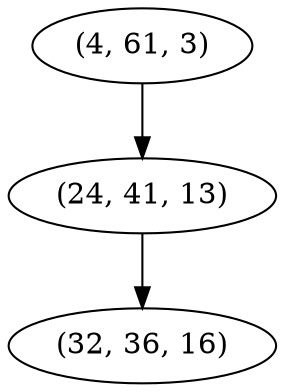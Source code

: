digraph tree {
    "(4, 61, 3)";
    "(24, 41, 13)";
    "(32, 36, 16)";
    "(4, 61, 3)" -> "(24, 41, 13)";
    "(24, 41, 13)" -> "(32, 36, 16)";
}
